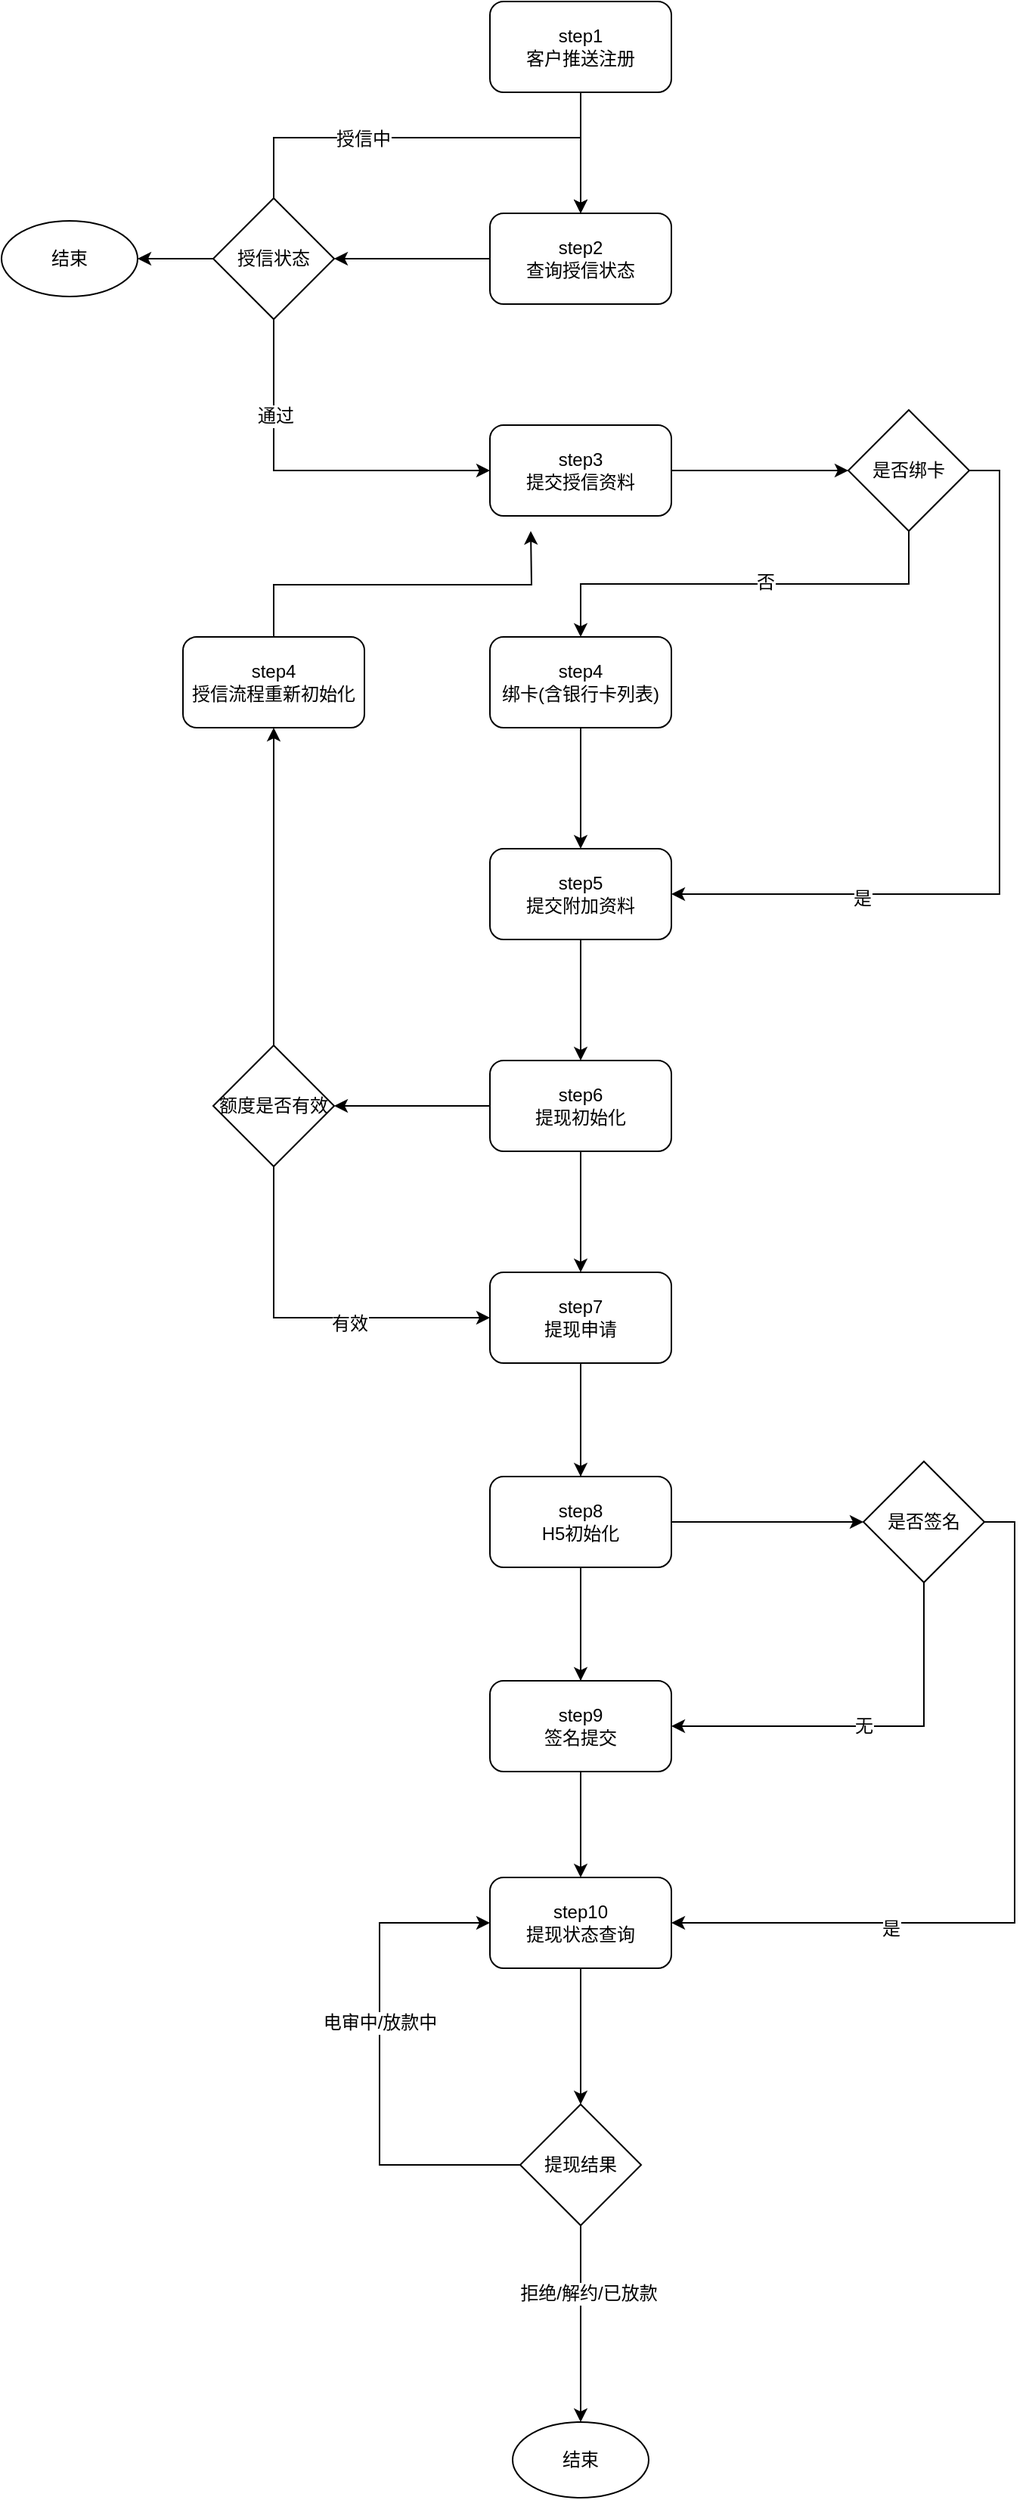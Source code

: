<mxfile version="10.6.0" type="github"><diagram id="BsqC_bENG1z1QH_zpYcu" name="Page-1"><mxGraphModel dx="1394" dy="715" grid="1" gridSize="10" guides="1" tooltips="1" connect="1" arrows="1" fold="1" page="1" pageScale="1" pageWidth="827" pageHeight="1169" math="0" shadow="0"><root><mxCell id="0"/><mxCell id="1" parent="0"/><mxCell id="f5LC7rZzw-p1pPYd6mnu-9" value="" style="edgeStyle=orthogonalEdgeStyle;rounded=0;orthogonalLoop=1;jettySize=auto;html=1;" edge="1" parent="1" source="f5LC7rZzw-p1pPYd6mnu-1" target="f5LC7rZzw-p1pPYd6mnu-8"><mxGeometry relative="1" as="geometry"/></mxCell><mxCell id="f5LC7rZzw-p1pPYd6mnu-1" value="step1&lt;br&gt;&lt;span&gt;客户推送注册&lt;/span&gt;&lt;br&gt;" style="rounded=1;whiteSpace=wrap;html=1;" vertex="1" parent="1"><mxGeometry x="353" y="20" width="120" height="60" as="geometry"/></mxCell><mxCell id="f5LC7rZzw-p1pPYd6mnu-17" style="edgeStyle=orthogonalEdgeStyle;rounded=0;orthogonalLoop=1;jettySize=auto;html=1;exitX=0;exitY=0.5;exitDx=0;exitDy=0;" edge="1" parent="1" source="f5LC7rZzw-p1pPYd6mnu-8" target="f5LC7rZzw-p1pPYd6mnu-16"><mxGeometry relative="1" as="geometry"/></mxCell><mxCell id="f5LC7rZzw-p1pPYd6mnu-8" value="step2&lt;br&gt;&lt;span&gt;查询授信状态&lt;/span&gt;&lt;br&gt;" style="rounded=1;whiteSpace=wrap;html=1;" vertex="1" parent="1"><mxGeometry x="353" y="160" width="120" height="60" as="geometry"/></mxCell><mxCell id="f5LC7rZzw-p1pPYd6mnu-27" style="edgeStyle=orthogonalEdgeStyle;rounded=0;orthogonalLoop=1;jettySize=auto;html=1;exitX=1;exitY=0.5;exitDx=0;exitDy=0;entryX=0;entryY=0.5;entryDx=0;entryDy=0;" edge="1" parent="1" source="f5LC7rZzw-p1pPYd6mnu-24" target="f5LC7rZzw-p1pPYd6mnu-26"><mxGeometry relative="1" as="geometry"/></mxCell><mxCell id="f5LC7rZzw-p1pPYd6mnu-24" value="step3&lt;br&gt;提交授信资料&lt;br&gt;" style="rounded=1;whiteSpace=wrap;html=1;" vertex="1" parent="1"><mxGeometry x="353" y="300" width="120" height="60" as="geometry"/></mxCell><mxCell id="f5LC7rZzw-p1pPYd6mnu-15" value="" style="edgeStyle=orthogonalEdgeStyle;rounded=0;orthogonalLoop=1;jettySize=auto;html=1;" edge="1" parent="1" source="f5LC7rZzw-p1pPYd6mnu-12" target="f5LC7rZzw-p1pPYd6mnu-14"><mxGeometry relative="1" as="geometry"/></mxCell><mxCell id="f5LC7rZzw-p1pPYd6mnu-12" value="step4&lt;br&gt;绑卡(含银行卡列表)&lt;br&gt;" style="rounded=1;whiteSpace=wrap;html=1;" vertex="1" parent="1"><mxGeometry x="353" y="440" width="120" height="60" as="geometry"/></mxCell><mxCell id="f5LC7rZzw-p1pPYd6mnu-47" style="edgeStyle=orthogonalEdgeStyle;rounded=0;orthogonalLoop=1;jettySize=auto;html=1;exitX=0.5;exitY=0;exitDx=0;exitDy=0;" edge="1" parent="1" source="f5LC7rZzw-p1pPYd6mnu-44"><mxGeometry relative="1" as="geometry"><mxPoint x="380" y="370" as="targetPoint"/></mxGeometry></mxCell><mxCell id="f5LC7rZzw-p1pPYd6mnu-44" value="step4&lt;br&gt;授信流程重新初始化&lt;br&gt;" style="rounded=1;whiteSpace=wrap;html=1;" vertex="1" parent="1"><mxGeometry x="150" y="440" width="120" height="60" as="geometry"/></mxCell><mxCell id="f5LC7rZzw-p1pPYd6mnu-33" value="" style="edgeStyle=orthogonalEdgeStyle;rounded=0;orthogonalLoop=1;jettySize=auto;html=1;" edge="1" parent="1" source="f5LC7rZzw-p1pPYd6mnu-14" target="f5LC7rZzw-p1pPYd6mnu-32"><mxGeometry relative="1" as="geometry"/></mxCell><mxCell id="f5LC7rZzw-p1pPYd6mnu-14" value="step5&lt;br&gt;提交附加资料&lt;br&gt;" style="rounded=1;whiteSpace=wrap;html=1;" vertex="1" parent="1"><mxGeometry x="353" y="580" width="120" height="60" as="geometry"/></mxCell><mxCell id="f5LC7rZzw-p1pPYd6mnu-35" value="" style="edgeStyle=orthogonalEdgeStyle;rounded=0;orthogonalLoop=1;jettySize=auto;html=1;" edge="1" parent="1" source="f5LC7rZzw-p1pPYd6mnu-32" target="f5LC7rZzw-p1pPYd6mnu-34"><mxGeometry relative="1" as="geometry"/></mxCell><mxCell id="f5LC7rZzw-p1pPYd6mnu-39" style="edgeStyle=orthogonalEdgeStyle;rounded=0;orthogonalLoop=1;jettySize=auto;html=1;exitX=0;exitY=0.5;exitDx=0;exitDy=0;entryX=1;entryY=0.5;entryDx=0;entryDy=0;" edge="1" parent="1" source="f5LC7rZzw-p1pPYd6mnu-32" target="f5LC7rZzw-p1pPYd6mnu-36"><mxGeometry relative="1" as="geometry"/></mxCell><mxCell id="f5LC7rZzw-p1pPYd6mnu-32" value="step6&lt;br&gt;提现初始化&lt;br&gt;" style="rounded=1;whiteSpace=wrap;html=1;" vertex="1" parent="1"><mxGeometry x="353" y="720" width="120" height="60" as="geometry"/></mxCell><mxCell id="f5LC7rZzw-p1pPYd6mnu-43" value="" style="edgeStyle=orthogonalEdgeStyle;rounded=0;orthogonalLoop=1;jettySize=auto;html=1;" edge="1" parent="1" source="f5LC7rZzw-p1pPYd6mnu-34" target="f5LC7rZzw-p1pPYd6mnu-42"><mxGeometry relative="1" as="geometry"/></mxCell><mxCell id="f5LC7rZzw-p1pPYd6mnu-58" value="" style="edgeStyle=orthogonalEdgeStyle;rounded=0;orthogonalLoop=1;jettySize=auto;html=1;" edge="1" parent="1" source="f5LC7rZzw-p1pPYd6mnu-34" target="f5LC7rZzw-p1pPYd6mnu-57"><mxGeometry relative="1" as="geometry"/></mxCell><mxCell id="f5LC7rZzw-p1pPYd6mnu-34" value="step7&lt;br&gt;提现申请&lt;br&gt;" style="rounded=1;whiteSpace=wrap;html=1;" vertex="1" parent="1"><mxGeometry x="353" y="860" width="120" height="60" as="geometry"/></mxCell><mxCell id="f5LC7rZzw-p1pPYd6mnu-64" style="edgeStyle=orthogonalEdgeStyle;rounded=0;orthogonalLoop=1;jettySize=auto;html=1;exitX=0.5;exitY=1;exitDx=0;exitDy=0;" edge="1" parent="1" source="f5LC7rZzw-p1pPYd6mnu-57" target="f5LC7rZzw-p1pPYd6mnu-61"><mxGeometry relative="1" as="geometry"/></mxCell><mxCell id="f5LC7rZzw-p1pPYd6mnu-57" value="step10&lt;br&gt;提现状态查询&lt;br&gt;" style="rounded=1;whiteSpace=wrap;html=1;" vertex="1" parent="1"><mxGeometry x="353" y="1260" width="120" height="60" as="geometry"/></mxCell><mxCell id="f5LC7rZzw-p1pPYd6mnu-50" value="" style="edgeStyle=orthogonalEdgeStyle;rounded=0;orthogonalLoop=1;jettySize=auto;html=1;" edge="1" parent="1" source="f5LC7rZzw-p1pPYd6mnu-42" target="f5LC7rZzw-p1pPYd6mnu-49"><mxGeometry relative="1" as="geometry"/></mxCell><mxCell id="f5LC7rZzw-p1pPYd6mnu-51" style="edgeStyle=orthogonalEdgeStyle;rounded=0;orthogonalLoop=1;jettySize=auto;html=1;exitX=1;exitY=0.5;exitDx=0;exitDy=0;entryX=0;entryY=0.5;entryDx=0;entryDy=0;" edge="1" parent="1" source="f5LC7rZzw-p1pPYd6mnu-42" target="f5LC7rZzw-p1pPYd6mnu-48"><mxGeometry relative="1" as="geometry"/></mxCell><mxCell id="f5LC7rZzw-p1pPYd6mnu-42" value="step8&lt;br&gt;H5初始化&lt;br&gt;" style="rounded=1;whiteSpace=wrap;html=1;" vertex="1" parent="1"><mxGeometry x="353" y="995" width="120" height="60" as="geometry"/></mxCell><mxCell id="f5LC7rZzw-p1pPYd6mnu-49" value="step9&lt;br&gt;签名提交&lt;br&gt;" style="rounded=1;whiteSpace=wrap;html=1;" vertex="1" parent="1"><mxGeometry x="353" y="1130" width="120" height="60" as="geometry"/></mxCell><mxCell id="f5LC7rZzw-p1pPYd6mnu-18" style="edgeStyle=orthogonalEdgeStyle;rounded=0;orthogonalLoop=1;jettySize=auto;html=1;exitX=0.5;exitY=1;exitDx=0;exitDy=0;entryX=0;entryY=0.5;entryDx=0;entryDy=0;" edge="1" parent="1" source="f5LC7rZzw-p1pPYd6mnu-16"><mxGeometry relative="1" as="geometry"><mxPoint x="353" y="330" as="targetPoint"/><Array as="points"><mxPoint x="210" y="330"/></Array></mxGeometry></mxCell><mxCell id="f5LC7rZzw-p1pPYd6mnu-19" value="通过" style="text;html=1;resizable=0;points=[];align=center;verticalAlign=middle;labelBackgroundColor=#ffffff;" vertex="1" connectable="0" parent="f5LC7rZzw-p1pPYd6mnu-18"><mxGeometry x="-0.473" y="1" relative="1" as="geometry"><mxPoint as="offset"/></mxGeometry></mxCell><mxCell id="f5LC7rZzw-p1pPYd6mnu-20" style="edgeStyle=orthogonalEdgeStyle;rounded=0;orthogonalLoop=1;jettySize=auto;html=1;exitX=0.5;exitY=0;exitDx=0;exitDy=0;entryX=0.5;entryY=0;entryDx=0;entryDy=0;" edge="1" parent="1" source="f5LC7rZzw-p1pPYd6mnu-16" target="f5LC7rZzw-p1pPYd6mnu-8"><mxGeometry relative="1" as="geometry"><Array as="points"><mxPoint x="210" y="110"/><mxPoint x="413" y="110"/></Array></mxGeometry></mxCell><mxCell id="f5LC7rZzw-p1pPYd6mnu-21" value="授信中" style="text;html=1;resizable=0;points=[];align=center;verticalAlign=middle;labelBackgroundColor=#ffffff;" vertex="1" connectable="0" parent="f5LC7rZzw-p1pPYd6mnu-20"><mxGeometry x="-0.327" y="-1" relative="1" as="geometry"><mxPoint as="offset"/></mxGeometry></mxCell><mxCell id="f5LC7rZzw-p1pPYd6mnu-23" style="edgeStyle=orthogonalEdgeStyle;rounded=0;orthogonalLoop=1;jettySize=auto;html=1;exitX=0;exitY=0.5;exitDx=0;exitDy=0;entryX=1;entryY=0.5;entryDx=0;entryDy=0;" edge="1" parent="1" source="f5LC7rZzw-p1pPYd6mnu-16" target="f5LC7rZzw-p1pPYd6mnu-22"><mxGeometry relative="1" as="geometry"/></mxCell><mxCell id="f5LC7rZzw-p1pPYd6mnu-16" value="授信状态" style="rhombus;whiteSpace=wrap;html=1;" vertex="1" parent="1"><mxGeometry x="170" y="150" width="80" height="80" as="geometry"/></mxCell><mxCell id="f5LC7rZzw-p1pPYd6mnu-22" value="结束" style="ellipse;whiteSpace=wrap;html=1;" vertex="1" parent="1"><mxGeometry x="30" y="165" width="90" height="50" as="geometry"/></mxCell><mxCell id="f5LC7rZzw-p1pPYd6mnu-28" style="edgeStyle=orthogonalEdgeStyle;rounded=0;orthogonalLoop=1;jettySize=auto;html=1;exitX=0.5;exitY=1;exitDx=0;exitDy=0;entryX=0.5;entryY=0;entryDx=0;entryDy=0;" edge="1" parent="1" source="f5LC7rZzw-p1pPYd6mnu-26" target="f5LC7rZzw-p1pPYd6mnu-12"><mxGeometry relative="1" as="geometry"/></mxCell><mxCell id="f5LC7rZzw-p1pPYd6mnu-29" value="否" style="text;html=1;resizable=0;points=[];align=center;verticalAlign=middle;labelBackgroundColor=#ffffff;" vertex="1" connectable="0" parent="f5LC7rZzw-p1pPYd6mnu-28"><mxGeometry x="-0.094" y="-1" relative="1" as="geometry"><mxPoint as="offset"/></mxGeometry></mxCell><mxCell id="f5LC7rZzw-p1pPYd6mnu-30" style="edgeStyle=orthogonalEdgeStyle;rounded=0;orthogonalLoop=1;jettySize=auto;html=1;exitX=1;exitY=0.5;exitDx=0;exitDy=0;entryX=1;entryY=0.5;entryDx=0;entryDy=0;" edge="1" parent="1" source="f5LC7rZzw-p1pPYd6mnu-26" target="f5LC7rZzw-p1pPYd6mnu-14"><mxGeometry relative="1" as="geometry"/></mxCell><mxCell id="f5LC7rZzw-p1pPYd6mnu-31" value="是" style="text;html=1;resizable=0;points=[];align=center;verticalAlign=middle;labelBackgroundColor=#ffffff;" vertex="1" connectable="0" parent="f5LC7rZzw-p1pPYd6mnu-30"><mxGeometry x="0.513" y="3" relative="1" as="geometry"><mxPoint as="offset"/></mxGeometry></mxCell><mxCell id="f5LC7rZzw-p1pPYd6mnu-26" value="是否绑卡" style="rhombus;whiteSpace=wrap;html=1;" vertex="1" parent="1"><mxGeometry x="590" y="290" width="80" height="80" as="geometry"/></mxCell><mxCell id="f5LC7rZzw-p1pPYd6mnu-40" style="edgeStyle=orthogonalEdgeStyle;rounded=0;orthogonalLoop=1;jettySize=auto;html=1;exitX=0.5;exitY=1;exitDx=0;exitDy=0;entryX=0;entryY=0.5;entryDx=0;entryDy=0;" edge="1" parent="1" source="f5LC7rZzw-p1pPYd6mnu-36" target="f5LC7rZzw-p1pPYd6mnu-34"><mxGeometry relative="1" as="geometry"/></mxCell><mxCell id="f5LC7rZzw-p1pPYd6mnu-41" value="有效" style="text;html=1;resizable=0;points=[];align=center;verticalAlign=middle;labelBackgroundColor=#ffffff;" vertex="1" connectable="0" parent="f5LC7rZzw-p1pPYd6mnu-40"><mxGeometry x="-0.177" y="50" relative="1" as="geometry"><mxPoint x="50" y="54" as="offset"/></mxGeometry></mxCell><mxCell id="f5LC7rZzw-p1pPYd6mnu-46" style="edgeStyle=orthogonalEdgeStyle;rounded=0;orthogonalLoop=1;jettySize=auto;html=1;exitX=0.5;exitY=0;exitDx=0;exitDy=0;entryX=0.5;entryY=1;entryDx=0;entryDy=0;" edge="1" parent="1" source="f5LC7rZzw-p1pPYd6mnu-36" target="f5LC7rZzw-p1pPYd6mnu-44"><mxGeometry relative="1" as="geometry"/></mxCell><mxCell id="f5LC7rZzw-p1pPYd6mnu-36" value="额度是否有效" style="rhombus;whiteSpace=wrap;html=1;" vertex="1" parent="1"><mxGeometry x="170" y="710" width="80" height="80" as="geometry"/></mxCell><mxCell id="f5LC7rZzw-p1pPYd6mnu-52" style="edgeStyle=orthogonalEdgeStyle;rounded=0;orthogonalLoop=1;jettySize=auto;html=1;exitX=0.5;exitY=1;exitDx=0;exitDy=0;entryX=1;entryY=0.5;entryDx=0;entryDy=0;" edge="1" parent="1" source="f5LC7rZzw-p1pPYd6mnu-48" target="f5LC7rZzw-p1pPYd6mnu-49"><mxGeometry relative="1" as="geometry"/></mxCell><mxCell id="f5LC7rZzw-p1pPYd6mnu-55" value="无" style="text;html=1;resizable=0;points=[];align=center;verticalAlign=middle;labelBackgroundColor=#ffffff;" vertex="1" connectable="0" parent="f5LC7rZzw-p1pPYd6mnu-52"><mxGeometry x="0.031" relative="1" as="geometry"><mxPoint as="offset"/></mxGeometry></mxCell><mxCell id="f5LC7rZzw-p1pPYd6mnu-59" style="edgeStyle=orthogonalEdgeStyle;rounded=0;orthogonalLoop=1;jettySize=auto;html=1;exitX=1;exitY=0.5;exitDx=0;exitDy=0;entryX=1;entryY=0.5;entryDx=0;entryDy=0;" edge="1" parent="1" source="f5LC7rZzw-p1pPYd6mnu-48" target="f5LC7rZzw-p1pPYd6mnu-57"><mxGeometry relative="1" as="geometry"><Array as="points"><mxPoint x="700" y="1025"/><mxPoint x="700" y="1290"/></Array></mxGeometry></mxCell><mxCell id="f5LC7rZzw-p1pPYd6mnu-60" value="是" style="text;html=1;resizable=0;points=[];align=center;verticalAlign=middle;labelBackgroundColor=#ffffff;" vertex="1" connectable="0" parent="f5LC7rZzw-p1pPYd6mnu-59"><mxGeometry x="0.434" y="4" relative="1" as="geometry"><mxPoint as="offset"/></mxGeometry></mxCell><mxCell id="f5LC7rZzw-p1pPYd6mnu-48" value="是否签名" style="rhombus;whiteSpace=wrap;html=1;" vertex="1" parent="1"><mxGeometry x="600" y="985" width="80" height="80" as="geometry"/></mxCell><mxCell id="f5LC7rZzw-p1pPYd6mnu-53" value="结束" style="ellipse;whiteSpace=wrap;html=1;" vertex="1" parent="1"><mxGeometry x="368" y="1620" width="90" height="50" as="geometry"/></mxCell><mxCell id="f5LC7rZzw-p1pPYd6mnu-62" style="edgeStyle=orthogonalEdgeStyle;rounded=0;orthogonalLoop=1;jettySize=auto;html=1;exitX=0.5;exitY=1;exitDx=0;exitDy=0;entryX=0.5;entryY=0;entryDx=0;entryDy=0;" edge="1" parent="1" source="f5LC7rZzw-p1pPYd6mnu-61" target="f5LC7rZzw-p1pPYd6mnu-53"><mxGeometry relative="1" as="geometry"/></mxCell><mxCell id="f5LC7rZzw-p1pPYd6mnu-65" value="拒绝/解约/已放款" style="text;html=1;resizable=0;points=[];align=center;verticalAlign=middle;labelBackgroundColor=#ffffff;" vertex="1" connectable="0" parent="f5LC7rZzw-p1pPYd6mnu-62"><mxGeometry x="-0.308" y="5" relative="1" as="geometry"><mxPoint as="offset"/></mxGeometry></mxCell><mxCell id="f5LC7rZzw-p1pPYd6mnu-63" style="edgeStyle=orthogonalEdgeStyle;rounded=0;orthogonalLoop=1;jettySize=auto;html=1;exitX=0;exitY=0.5;exitDx=0;exitDy=0;entryX=0;entryY=0.5;entryDx=0;entryDy=0;" edge="1" parent="1" source="f5LC7rZzw-p1pPYd6mnu-61" target="f5LC7rZzw-p1pPYd6mnu-57"><mxGeometry relative="1" as="geometry"><Array as="points"><mxPoint x="280" y="1450"/><mxPoint x="280" y="1290"/></Array></mxGeometry></mxCell><mxCell id="f5LC7rZzw-p1pPYd6mnu-66" value="电审中/放款中" style="text;html=1;resizable=0;points=[];align=center;verticalAlign=middle;labelBackgroundColor=#ffffff;" vertex="1" connectable="0" parent="f5LC7rZzw-p1pPYd6mnu-63"><mxGeometry x="0.147" relative="1" as="geometry"><mxPoint as="offset"/></mxGeometry></mxCell><mxCell id="f5LC7rZzw-p1pPYd6mnu-61" value="提现结果" style="rhombus;whiteSpace=wrap;html=1;" vertex="1" parent="1"><mxGeometry x="373" y="1410" width="80" height="80" as="geometry"/></mxCell></root></mxGraphModel></diagram></mxfile>